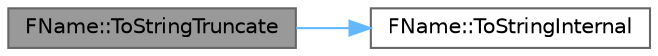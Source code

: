 digraph "FName::ToStringTruncate"
{
 // INTERACTIVE_SVG=YES
 // LATEX_PDF_SIZE
  bgcolor="transparent";
  edge [fontname=Helvetica,fontsize=10,labelfontname=Helvetica,labelfontsize=10];
  node [fontname=Helvetica,fontsize=10,shape=box,height=0.2,width=0.4];
  rankdir="LR";
  Node1 [id="Node000001",label="FName::ToStringTruncate",height=0.2,width=0.4,color="gray40", fillcolor="grey60", style="filled", fontcolor="black",tooltip="Converts the FName to a string buffer, avoiding dynamic allocations."];
  Node1 -> Node2 [id="edge1_Node000001_Node000002",color="steelblue1",style="solid",tooltip=" "];
  Node2 [id="Node000002",label="FName::ToStringInternal",height=0.2,width=0.4,color="grey40", fillcolor="white", style="filled",URL="$d0/d53/classFName.html#ace9eb71ec970a91d7b9eccdd9ba190ae",tooltip="Internal implementation of non-allocating ToString()."];
}
